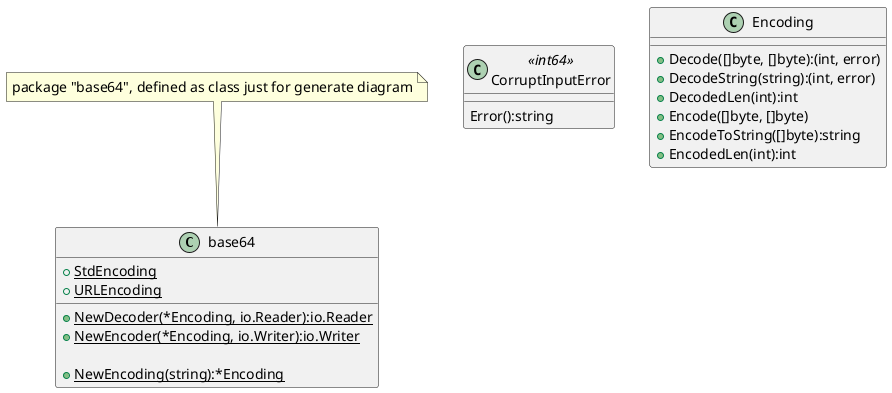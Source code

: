 @startuml
skinparam {
	defaultFontName Tohama
	defaultFontSize 14
}

class base64 {
	+{static} StdEncoding
	+{static} URLEncoding

	+{static} NewDecoder(*Encoding, io.Reader):io.Reader
	+{static} NewEncoder(*Encoding, io.Writer):io.Writer

	+{static} NewEncoding(string):*Encoding
}

class CorruptInputError <<int64>> {
	Error():string
}

class Encoding {
	+Decode([]byte, []byte):(int, error)
	+DecodeString(string):(int, error)
	+DecodedLen(int):int
	+Encode([]byte, []byte)
	+EncodeToString([]byte):string
	+EncodedLen(int):int
}

note top of base64: package "base64", defined as class just for generate diagram

@enduml
